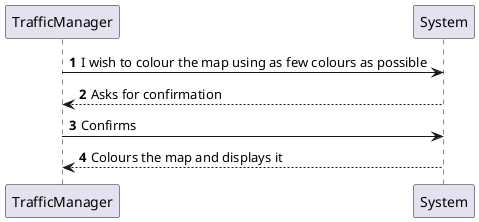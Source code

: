 @startuml
'https://plantuml.com/sequence-diagram

autonumber

TrafficManager -> System : I wish to colour the map using as few colours as possible
System --> TrafficManager: Asks for confirmation
TrafficManager -> System : Confirms
System --> TrafficManager : Colours the map and displays it

@enduml